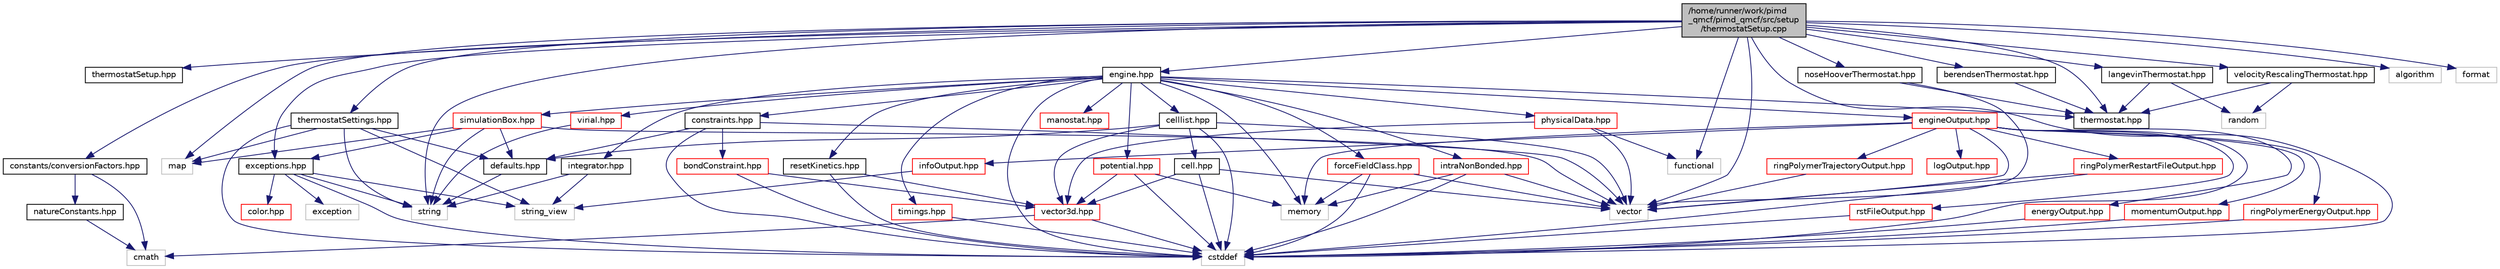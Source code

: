 digraph "/home/runner/work/pimd_qmcf/pimd_qmcf/src/setup/thermostatSetup.cpp"
{
 // LATEX_PDF_SIZE
  edge [fontname="Helvetica",fontsize="10",labelfontname="Helvetica",labelfontsize="10"];
  node [fontname="Helvetica",fontsize="10",shape=record];
  Node1 [label="/home/runner/work/pimd\l_qmcf/pimd_qmcf/src/setup\l/thermostatSetup.cpp",height=0.2,width=0.4,color="black", fillcolor="grey75", style="filled", fontcolor="black",tooltip=" "];
  Node1 -> Node2 [color="midnightblue",fontsize="10",style="solid",fontname="Helvetica"];
  Node2 [label="thermostatSetup.hpp",height=0.2,width=0.4,color="black", fillcolor="white", style="filled",URL="$thermostatSetup_8hpp.html",tooltip=" "];
  Node1 -> Node3 [color="midnightblue",fontsize="10",style="solid",fontname="Helvetica"];
  Node3 [label="berendsenThermostat.hpp",height=0.2,width=0.4,color="black", fillcolor="white", style="filled",URL="$berendsenThermostat_8hpp.html",tooltip=" "];
  Node3 -> Node4 [color="midnightblue",fontsize="10",style="solid",fontname="Helvetica"];
  Node4 [label="thermostat.hpp",height=0.2,width=0.4,color="black", fillcolor="white", style="filled",URL="$thermostat_8hpp.html",tooltip=" "];
  Node1 -> Node5 [color="midnightblue",fontsize="10",style="solid",fontname="Helvetica"];
  Node5 [label="constants/conversionFactors.hpp",height=0.2,width=0.4,color="black", fillcolor="white", style="filled",URL="$conversionFactors_8hpp.html",tooltip=" "];
  Node5 -> Node6 [color="midnightblue",fontsize="10",style="solid",fontname="Helvetica"];
  Node6 [label="natureConstants.hpp",height=0.2,width=0.4,color="black", fillcolor="white", style="filled",URL="$natureConstants_8hpp.html",tooltip=" "];
  Node6 -> Node7 [color="midnightblue",fontsize="10",style="solid",fontname="Helvetica"];
  Node7 [label="cmath",height=0.2,width=0.4,color="grey75", fillcolor="white", style="filled",tooltip=" "];
  Node5 -> Node7 [color="midnightblue",fontsize="10",style="solid",fontname="Helvetica"];
  Node1 -> Node8 [color="midnightblue",fontsize="10",style="solid",fontname="Helvetica"];
  Node8 [label="engine.hpp",height=0.2,width=0.4,color="black", fillcolor="white", style="filled",URL="$engine_8hpp.html",tooltip=" "];
  Node8 -> Node9 [color="midnightblue",fontsize="10",style="solid",fontname="Helvetica"];
  Node9 [label="celllist.hpp",height=0.2,width=0.4,color="black", fillcolor="white", style="filled",URL="$celllist_8hpp.html",tooltip=" "];
  Node9 -> Node10 [color="midnightblue",fontsize="10",style="solid",fontname="Helvetica"];
  Node10 [label="cell.hpp",height=0.2,width=0.4,color="black", fillcolor="white", style="filled",URL="$cell_8hpp.html",tooltip=" "];
  Node10 -> Node11 [color="midnightblue",fontsize="10",style="solid",fontname="Helvetica"];
  Node11 [label="vector3d.hpp",height=0.2,width=0.4,color="red", fillcolor="white", style="filled",URL="$vector3d_8hpp.html",tooltip=" "];
  Node11 -> Node7 [color="midnightblue",fontsize="10",style="solid",fontname="Helvetica"];
  Node11 -> Node13 [color="midnightblue",fontsize="10",style="solid",fontname="Helvetica"];
  Node13 [label="cstddef",height=0.2,width=0.4,color="grey75", fillcolor="white", style="filled",tooltip=" "];
  Node10 -> Node13 [color="midnightblue",fontsize="10",style="solid",fontname="Helvetica"];
  Node10 -> Node16 [color="midnightblue",fontsize="10",style="solid",fontname="Helvetica"];
  Node16 [label="vector",height=0.2,width=0.4,color="grey75", fillcolor="white", style="filled",tooltip=" "];
  Node9 -> Node17 [color="midnightblue",fontsize="10",style="solid",fontname="Helvetica"];
  Node17 [label="defaults.hpp",height=0.2,width=0.4,color="black", fillcolor="white", style="filled",URL="$defaults_8hpp.html",tooltip=" "];
  Node17 -> Node18 [color="midnightblue",fontsize="10",style="solid",fontname="Helvetica"];
  Node18 [label="string",height=0.2,width=0.4,color="grey75", fillcolor="white", style="filled",tooltip=" "];
  Node9 -> Node11 [color="midnightblue",fontsize="10",style="solid",fontname="Helvetica"];
  Node9 -> Node13 [color="midnightblue",fontsize="10",style="solid",fontname="Helvetica"];
  Node9 -> Node16 [color="midnightblue",fontsize="10",style="solid",fontname="Helvetica"];
  Node8 -> Node19 [color="midnightblue",fontsize="10",style="solid",fontname="Helvetica"];
  Node19 [label="constraints.hpp",height=0.2,width=0.4,color="black", fillcolor="white", style="filled",URL="$constraints_8hpp.html",tooltip=" "];
  Node19 -> Node20 [color="midnightblue",fontsize="10",style="solid",fontname="Helvetica"];
  Node20 [label="bondConstraint.hpp",height=0.2,width=0.4,color="red", fillcolor="white", style="filled",URL="$bondConstraint_8hpp.html",tooltip=" "];
  Node20 -> Node11 [color="midnightblue",fontsize="10",style="solid",fontname="Helvetica"];
  Node20 -> Node13 [color="midnightblue",fontsize="10",style="solid",fontname="Helvetica"];
  Node19 -> Node17 [color="midnightblue",fontsize="10",style="solid",fontname="Helvetica"];
  Node19 -> Node13 [color="midnightblue",fontsize="10",style="solid",fontname="Helvetica"];
  Node19 -> Node16 [color="midnightblue",fontsize="10",style="solid",fontname="Helvetica"];
  Node8 -> Node23 [color="midnightblue",fontsize="10",style="solid",fontname="Helvetica"];
  Node23 [label="engineOutput.hpp",height=0.2,width=0.4,color="red", fillcolor="white", style="filled",URL="$engineOutput_8hpp.html",tooltip=" "];
  Node23 -> Node24 [color="midnightblue",fontsize="10",style="solid",fontname="Helvetica"];
  Node24 [label="energyOutput.hpp",height=0.2,width=0.4,color="red", fillcolor="white", style="filled",URL="$energyOutput_8hpp.html",tooltip=" "];
  Node24 -> Node13 [color="midnightblue",fontsize="10",style="solid",fontname="Helvetica"];
  Node23 -> Node29 [color="midnightblue",fontsize="10",style="solid",fontname="Helvetica"];
  Node29 [label="infoOutput.hpp",height=0.2,width=0.4,color="red", fillcolor="white", style="filled",URL="$infoOutput_8hpp.html",tooltip=" "];
  Node29 -> Node28 [color="midnightblue",fontsize="10",style="solid",fontname="Helvetica"];
  Node28 [label="string_view",height=0.2,width=0.4,color="grey75", fillcolor="white", style="filled",tooltip=" "];
  Node23 -> Node30 [color="midnightblue",fontsize="10",style="solid",fontname="Helvetica"];
  Node30 [label="logOutput.hpp",height=0.2,width=0.4,color="red", fillcolor="white", style="filled",URL="$logOutput_8hpp.html",tooltip=" "];
  Node23 -> Node31 [color="midnightblue",fontsize="10",style="solid",fontname="Helvetica"];
  Node31 [label="momentumOutput.hpp",height=0.2,width=0.4,color="red", fillcolor="white", style="filled",URL="$momentumOutput_8hpp.html",tooltip=" "];
  Node31 -> Node13 [color="midnightblue",fontsize="10",style="solid",fontname="Helvetica"];
  Node23 -> Node32 [color="midnightblue",fontsize="10",style="solid",fontname="Helvetica"];
  Node32 [label="ringPolymerEnergyOutput.hpp",height=0.2,width=0.4,color="red", fillcolor="white", style="filled",URL="$ringPolymerEnergyOutput_8hpp.html",tooltip=" "];
  Node32 -> Node13 [color="midnightblue",fontsize="10",style="solid",fontname="Helvetica"];
  Node23 -> Node33 [color="midnightblue",fontsize="10",style="solid",fontname="Helvetica"];
  Node33 [label="ringPolymerRestartFileOutput.hpp",height=0.2,width=0.4,color="red", fillcolor="white", style="filled",URL="$ringPolymerRestartFileOutput_8hpp.html",tooltip=" "];
  Node33 -> Node13 [color="midnightblue",fontsize="10",style="solid",fontname="Helvetica"];
  Node33 -> Node16 [color="midnightblue",fontsize="10",style="solid",fontname="Helvetica"];
  Node23 -> Node34 [color="midnightblue",fontsize="10",style="solid",fontname="Helvetica"];
  Node34 [label="ringPolymerTrajectoryOutput.hpp",height=0.2,width=0.4,color="red", fillcolor="white", style="filled",URL="$ringPolymerTrajectoryOutput_8hpp.html",tooltip=" "];
  Node34 -> Node16 [color="midnightblue",fontsize="10",style="solid",fontname="Helvetica"];
  Node23 -> Node35 [color="midnightblue",fontsize="10",style="solid",fontname="Helvetica"];
  Node35 [label="rstFileOutput.hpp",height=0.2,width=0.4,color="red", fillcolor="white", style="filled",URL="$rstFileOutput_8hpp.html",tooltip=" "];
  Node35 -> Node13 [color="midnightblue",fontsize="10",style="solid",fontname="Helvetica"];
  Node23 -> Node13 [color="midnightblue",fontsize="10",style="solid",fontname="Helvetica"];
  Node23 -> Node38 [color="midnightblue",fontsize="10",style="solid",fontname="Helvetica"];
  Node38 [label="memory",height=0.2,width=0.4,color="grey75", fillcolor="white", style="filled",tooltip=" "];
  Node23 -> Node16 [color="midnightblue",fontsize="10",style="solid",fontname="Helvetica"];
  Node8 -> Node39 [color="midnightblue",fontsize="10",style="solid",fontname="Helvetica"];
  Node39 [label="forceFieldClass.hpp",height=0.2,width=0.4,color="red", fillcolor="white", style="filled",URL="$forceFieldClass_8hpp.html",tooltip=" "];
  Node39 -> Node13 [color="midnightblue",fontsize="10",style="solid",fontname="Helvetica"];
  Node39 -> Node38 [color="midnightblue",fontsize="10",style="solid",fontname="Helvetica"];
  Node39 -> Node16 [color="midnightblue",fontsize="10",style="solid",fontname="Helvetica"];
  Node8 -> Node48 [color="midnightblue",fontsize="10",style="solid",fontname="Helvetica"];
  Node48 [label="integrator.hpp",height=0.2,width=0.4,color="black", fillcolor="white", style="filled",URL="$integrator_8hpp.html",tooltip=" "];
  Node48 -> Node18 [color="midnightblue",fontsize="10",style="solid",fontname="Helvetica"];
  Node48 -> Node28 [color="midnightblue",fontsize="10",style="solid",fontname="Helvetica"];
  Node8 -> Node49 [color="midnightblue",fontsize="10",style="solid",fontname="Helvetica"];
  Node49 [label="intraNonBonded.hpp",height=0.2,width=0.4,color="red", fillcolor="white", style="filled",URL="$intraNonBonded_8hpp.html",tooltip=" "];
  Node49 -> Node13 [color="midnightblue",fontsize="10",style="solid",fontname="Helvetica"];
  Node49 -> Node38 [color="midnightblue",fontsize="10",style="solid",fontname="Helvetica"];
  Node49 -> Node16 [color="midnightblue",fontsize="10",style="solid",fontname="Helvetica"];
  Node8 -> Node53 [color="midnightblue",fontsize="10",style="solid",fontname="Helvetica"];
  Node53 [label="manostat.hpp",height=0.2,width=0.4,color="red", fillcolor="white", style="filled",URL="$manostat_8hpp.html",tooltip=" "];
  Node8 -> Node57 [color="midnightblue",fontsize="10",style="solid",fontname="Helvetica"];
  Node57 [label="physicalData.hpp",height=0.2,width=0.4,color="red", fillcolor="white", style="filled",URL="$physicalData_8hpp.html",tooltip=" "];
  Node57 -> Node11 [color="midnightblue",fontsize="10",style="solid",fontname="Helvetica"];
  Node57 -> Node58 [color="midnightblue",fontsize="10",style="solid",fontname="Helvetica"];
  Node58 [label="functional",height=0.2,width=0.4,color="grey75", fillcolor="white", style="filled",tooltip=" "];
  Node57 -> Node16 [color="midnightblue",fontsize="10",style="solid",fontname="Helvetica"];
  Node8 -> Node59 [color="midnightblue",fontsize="10",style="solid",fontname="Helvetica"];
  Node59 [label="potential.hpp",height=0.2,width=0.4,color="red", fillcolor="white", style="filled",URL="$potential_8hpp.html",tooltip=" "];
  Node59 -> Node11 [color="midnightblue",fontsize="10",style="solid",fontname="Helvetica"];
  Node59 -> Node13 [color="midnightblue",fontsize="10",style="solid",fontname="Helvetica"];
  Node59 -> Node38 [color="midnightblue",fontsize="10",style="solid",fontname="Helvetica"];
  Node8 -> Node60 [color="midnightblue",fontsize="10",style="solid",fontname="Helvetica"];
  Node60 [label="resetKinetics.hpp",height=0.2,width=0.4,color="black", fillcolor="white", style="filled",URL="$resetKinetics_8hpp.html",tooltip=" "];
  Node60 -> Node11 [color="midnightblue",fontsize="10",style="solid",fontname="Helvetica"];
  Node60 -> Node13 [color="midnightblue",fontsize="10",style="solid",fontname="Helvetica"];
  Node8 -> Node61 [color="midnightblue",fontsize="10",style="solid",fontname="Helvetica"];
  Node61 [label="simulationBox.hpp",height=0.2,width=0.4,color="red", fillcolor="white", style="filled",URL="$simulationBox_8hpp.html",tooltip=" "];
  Node61 -> Node17 [color="midnightblue",fontsize="10",style="solid",fontname="Helvetica"];
  Node61 -> Node64 [color="midnightblue",fontsize="10",style="solid",fontname="Helvetica"];
  Node64 [label="exceptions.hpp",height=0.2,width=0.4,color="black", fillcolor="white", style="filled",URL="$exceptions_8hpp.html",tooltip=" "];
  Node64 -> Node65 [color="midnightblue",fontsize="10",style="solid",fontname="Helvetica"];
  Node65 [label="color.hpp",height=0.2,width=0.4,color="red", fillcolor="white", style="filled",URL="$color_8hpp.html",tooltip=" "];
  Node64 -> Node13 [color="midnightblue",fontsize="10",style="solid",fontname="Helvetica"];
  Node64 -> Node66 [color="midnightblue",fontsize="10",style="solid",fontname="Helvetica"];
  Node66 [label="exception",height=0.2,width=0.4,color="grey75", fillcolor="white", style="filled",tooltip=" "];
  Node64 -> Node18 [color="midnightblue",fontsize="10",style="solid",fontname="Helvetica"];
  Node64 -> Node28 [color="midnightblue",fontsize="10",style="solid",fontname="Helvetica"];
  Node61 -> Node68 [color="midnightblue",fontsize="10",style="solid",fontname="Helvetica"];
  Node68 [label="map",height=0.2,width=0.4,color="grey75", fillcolor="white", style="filled",tooltip=" "];
  Node61 -> Node18 [color="midnightblue",fontsize="10",style="solid",fontname="Helvetica"];
  Node61 -> Node16 [color="midnightblue",fontsize="10",style="solid",fontname="Helvetica"];
  Node8 -> Node4 [color="midnightblue",fontsize="10",style="solid",fontname="Helvetica"];
  Node8 -> Node75 [color="midnightblue",fontsize="10",style="solid",fontname="Helvetica"];
  Node75 [label="timings.hpp",height=0.2,width=0.4,color="red", fillcolor="white", style="filled",URL="$timings_8hpp.html",tooltip=" "];
  Node75 -> Node13 [color="midnightblue",fontsize="10",style="solid",fontname="Helvetica"];
  Node8 -> Node77 [color="midnightblue",fontsize="10",style="solid",fontname="Helvetica"];
  Node77 [label="virial.hpp",height=0.2,width=0.4,color="red", fillcolor="white", style="filled",URL="$virial_8hpp.html",tooltip=" "];
  Node77 -> Node18 [color="midnightblue",fontsize="10",style="solid",fontname="Helvetica"];
  Node8 -> Node13 [color="midnightblue",fontsize="10",style="solid",fontname="Helvetica"];
  Node8 -> Node38 [color="midnightblue",fontsize="10",style="solid",fontname="Helvetica"];
  Node1 -> Node64 [color="midnightblue",fontsize="10",style="solid",fontname="Helvetica"];
  Node1 -> Node78 [color="midnightblue",fontsize="10",style="solid",fontname="Helvetica"];
  Node78 [label="langevinThermostat.hpp",height=0.2,width=0.4,color="black", fillcolor="white", style="filled",URL="$langevinThermostat_8hpp.html",tooltip=" "];
  Node78 -> Node4 [color="midnightblue",fontsize="10",style="solid",fontname="Helvetica"];
  Node78 -> Node79 [color="midnightblue",fontsize="10",style="solid",fontname="Helvetica"];
  Node79 [label="random",height=0.2,width=0.4,color="grey75", fillcolor="white", style="filled",tooltip=" "];
  Node1 -> Node80 [color="midnightblue",fontsize="10",style="solid",fontname="Helvetica"];
  Node80 [label="noseHooverThermostat.hpp",height=0.2,width=0.4,color="black", fillcolor="white", style="filled",URL="$noseHooverThermostat_8hpp.html",tooltip=" "];
  Node80 -> Node4 [color="midnightblue",fontsize="10",style="solid",fontname="Helvetica"];
  Node80 -> Node16 [color="midnightblue",fontsize="10",style="solid",fontname="Helvetica"];
  Node1 -> Node4 [color="midnightblue",fontsize="10",style="solid",fontname="Helvetica"];
  Node1 -> Node81 [color="midnightblue",fontsize="10",style="solid",fontname="Helvetica"];
  Node81 [label="thermostatSettings.hpp",height=0.2,width=0.4,color="black", fillcolor="white", style="filled",URL="$thermostatSettings_8hpp.html",tooltip=" "];
  Node81 -> Node17 [color="midnightblue",fontsize="10",style="solid",fontname="Helvetica"];
  Node81 -> Node13 [color="midnightblue",fontsize="10",style="solid",fontname="Helvetica"];
  Node81 -> Node68 [color="midnightblue",fontsize="10",style="solid",fontname="Helvetica"];
  Node81 -> Node18 [color="midnightblue",fontsize="10",style="solid",fontname="Helvetica"];
  Node81 -> Node28 [color="midnightblue",fontsize="10",style="solid",fontname="Helvetica"];
  Node1 -> Node82 [color="midnightblue",fontsize="10",style="solid",fontname="Helvetica"];
  Node82 [label="velocityRescalingThermostat.hpp",height=0.2,width=0.4,color="black", fillcolor="white", style="filled",URL="$velocityRescalingThermostat_8hpp.html",tooltip=" "];
  Node82 -> Node4 [color="midnightblue",fontsize="10",style="solid",fontname="Helvetica"];
  Node82 -> Node79 [color="midnightblue",fontsize="10",style="solid",fontname="Helvetica"];
  Node1 -> Node83 [color="midnightblue",fontsize="10",style="solid",fontname="Helvetica"];
  Node83 [label="algorithm",height=0.2,width=0.4,color="grey75", fillcolor="white", style="filled",tooltip=" "];
  Node1 -> Node13 [color="midnightblue",fontsize="10",style="solid",fontname="Helvetica"];
  Node1 -> Node84 [color="midnightblue",fontsize="10",style="solid",fontname="Helvetica"];
  Node84 [label="format",height=0.2,width=0.4,color="grey75", fillcolor="white", style="filled",tooltip=" "];
  Node1 -> Node58 [color="midnightblue",fontsize="10",style="solid",fontname="Helvetica"];
  Node1 -> Node68 [color="midnightblue",fontsize="10",style="solid",fontname="Helvetica"];
  Node1 -> Node18 [color="midnightblue",fontsize="10",style="solid",fontname="Helvetica"];
  Node1 -> Node16 [color="midnightblue",fontsize="10",style="solid",fontname="Helvetica"];
}

